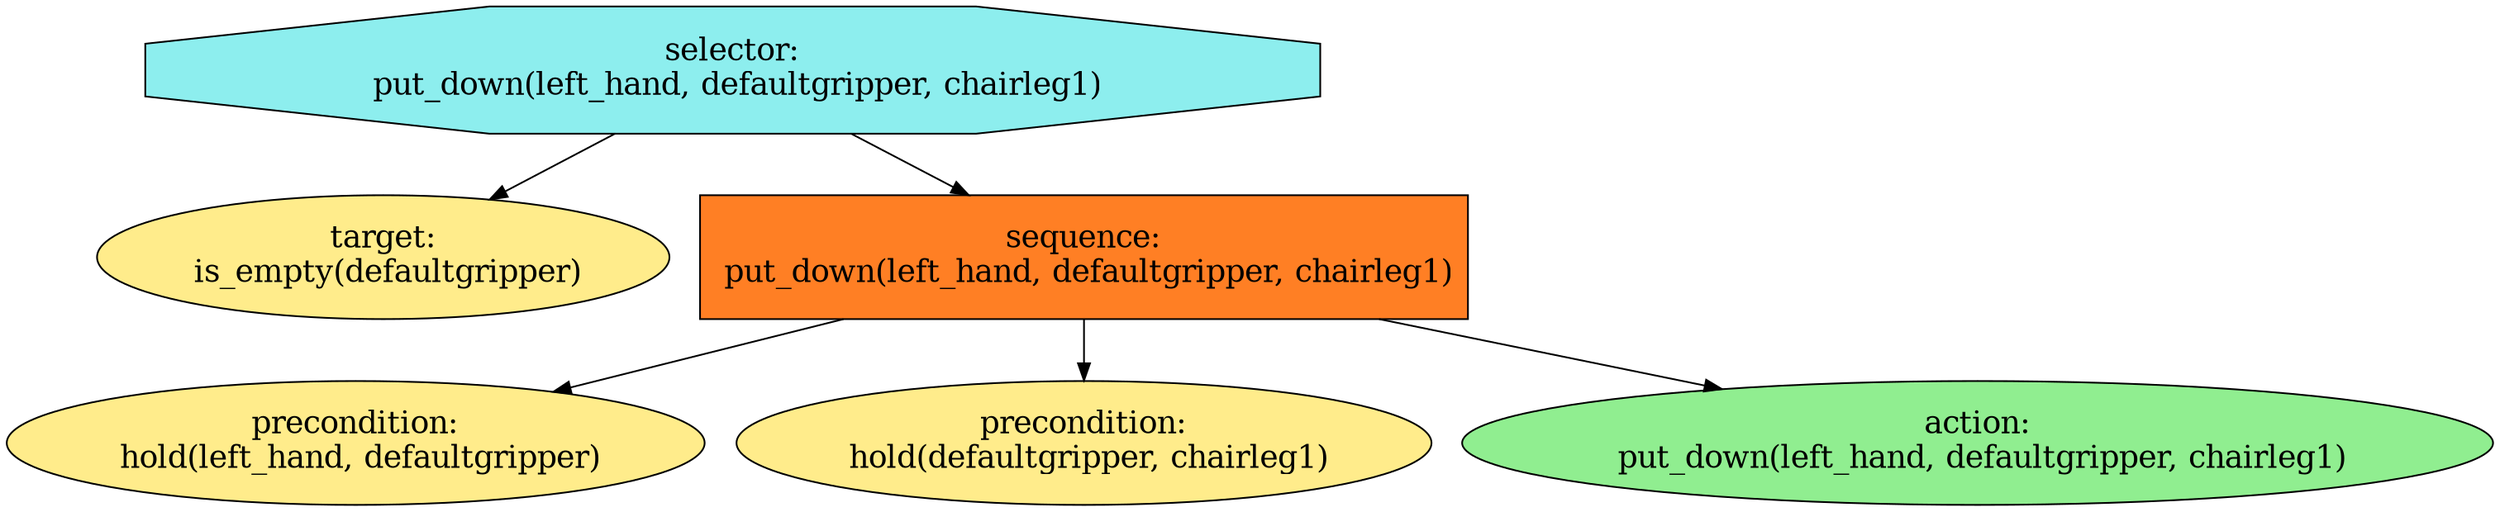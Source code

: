 digraph pastafarianism {
ordering=out;
graph [fontname="times-roman"];
node [fontname="times-roman"];
edge [fontname="times-roman"];
"selector:
 put_down(left_hand, defaultgripper, chairleg1)" [fillcolor=darkslategray2, fontcolor=black, fontsize=18, label="selector:
 put_down(left_hand, defaultgripper, chairleg1)", shape=octagon, style=filled];
"target:
 is_empty(defaultgripper)" [fillcolor=lightgoldenrod1, fontcolor=black, fontsize=18, height=1.0, label="target:
 is_empty(defaultgripper)", shape=ellipse, style=filled];
"selector:
 put_down(left_hand, defaultgripper, chairleg1)" -> "target:
 is_empty(defaultgripper)";
"sequence:
 put_down(left_hand, defaultgripper, chairleg1)" [fillcolor=chocolate1, fontcolor=black, fontsize=18, height=1.0, label="sequence:
 put_down(left_hand, defaultgripper, chairleg1)", shape=box, style=filled];
"selector:
 put_down(left_hand, defaultgripper, chairleg1)" -> "sequence:
 put_down(left_hand, defaultgripper, chairleg1)";
"precondition:
 hold(left_hand, defaultgripper)" [fillcolor=lightgoldenrod1, fontcolor=black, fontsize=18, height=1.0, label="precondition:
 hold(left_hand, defaultgripper)", shape=ellipse, style=filled];
"sequence:
 put_down(left_hand, defaultgripper, chairleg1)" -> "precondition:
 hold(left_hand, defaultgripper)";
"precondition:
 hold(defaultgripper, chairleg1)" [fillcolor=lightgoldenrod1, fontcolor=black, fontsize=18, height=1.0, label="precondition:
 hold(defaultgripper, chairleg1)", shape=ellipse, style=filled];
"sequence:
 put_down(left_hand, defaultgripper, chairleg1)" -> "precondition:
 hold(defaultgripper, chairleg1)";
"action:
 put_down(left_hand, defaultgripper, chairleg1)" [fillcolor=lightgreen, fontcolor=black, fontsize=18, height=1.0, label="action:
 put_down(left_hand, defaultgripper, chairleg1)", shape=ellipse, style=filled];
"sequence:
 put_down(left_hand, defaultgripper, chairleg1)" -> "action:
 put_down(left_hand, defaultgripper, chairleg1)";
}
